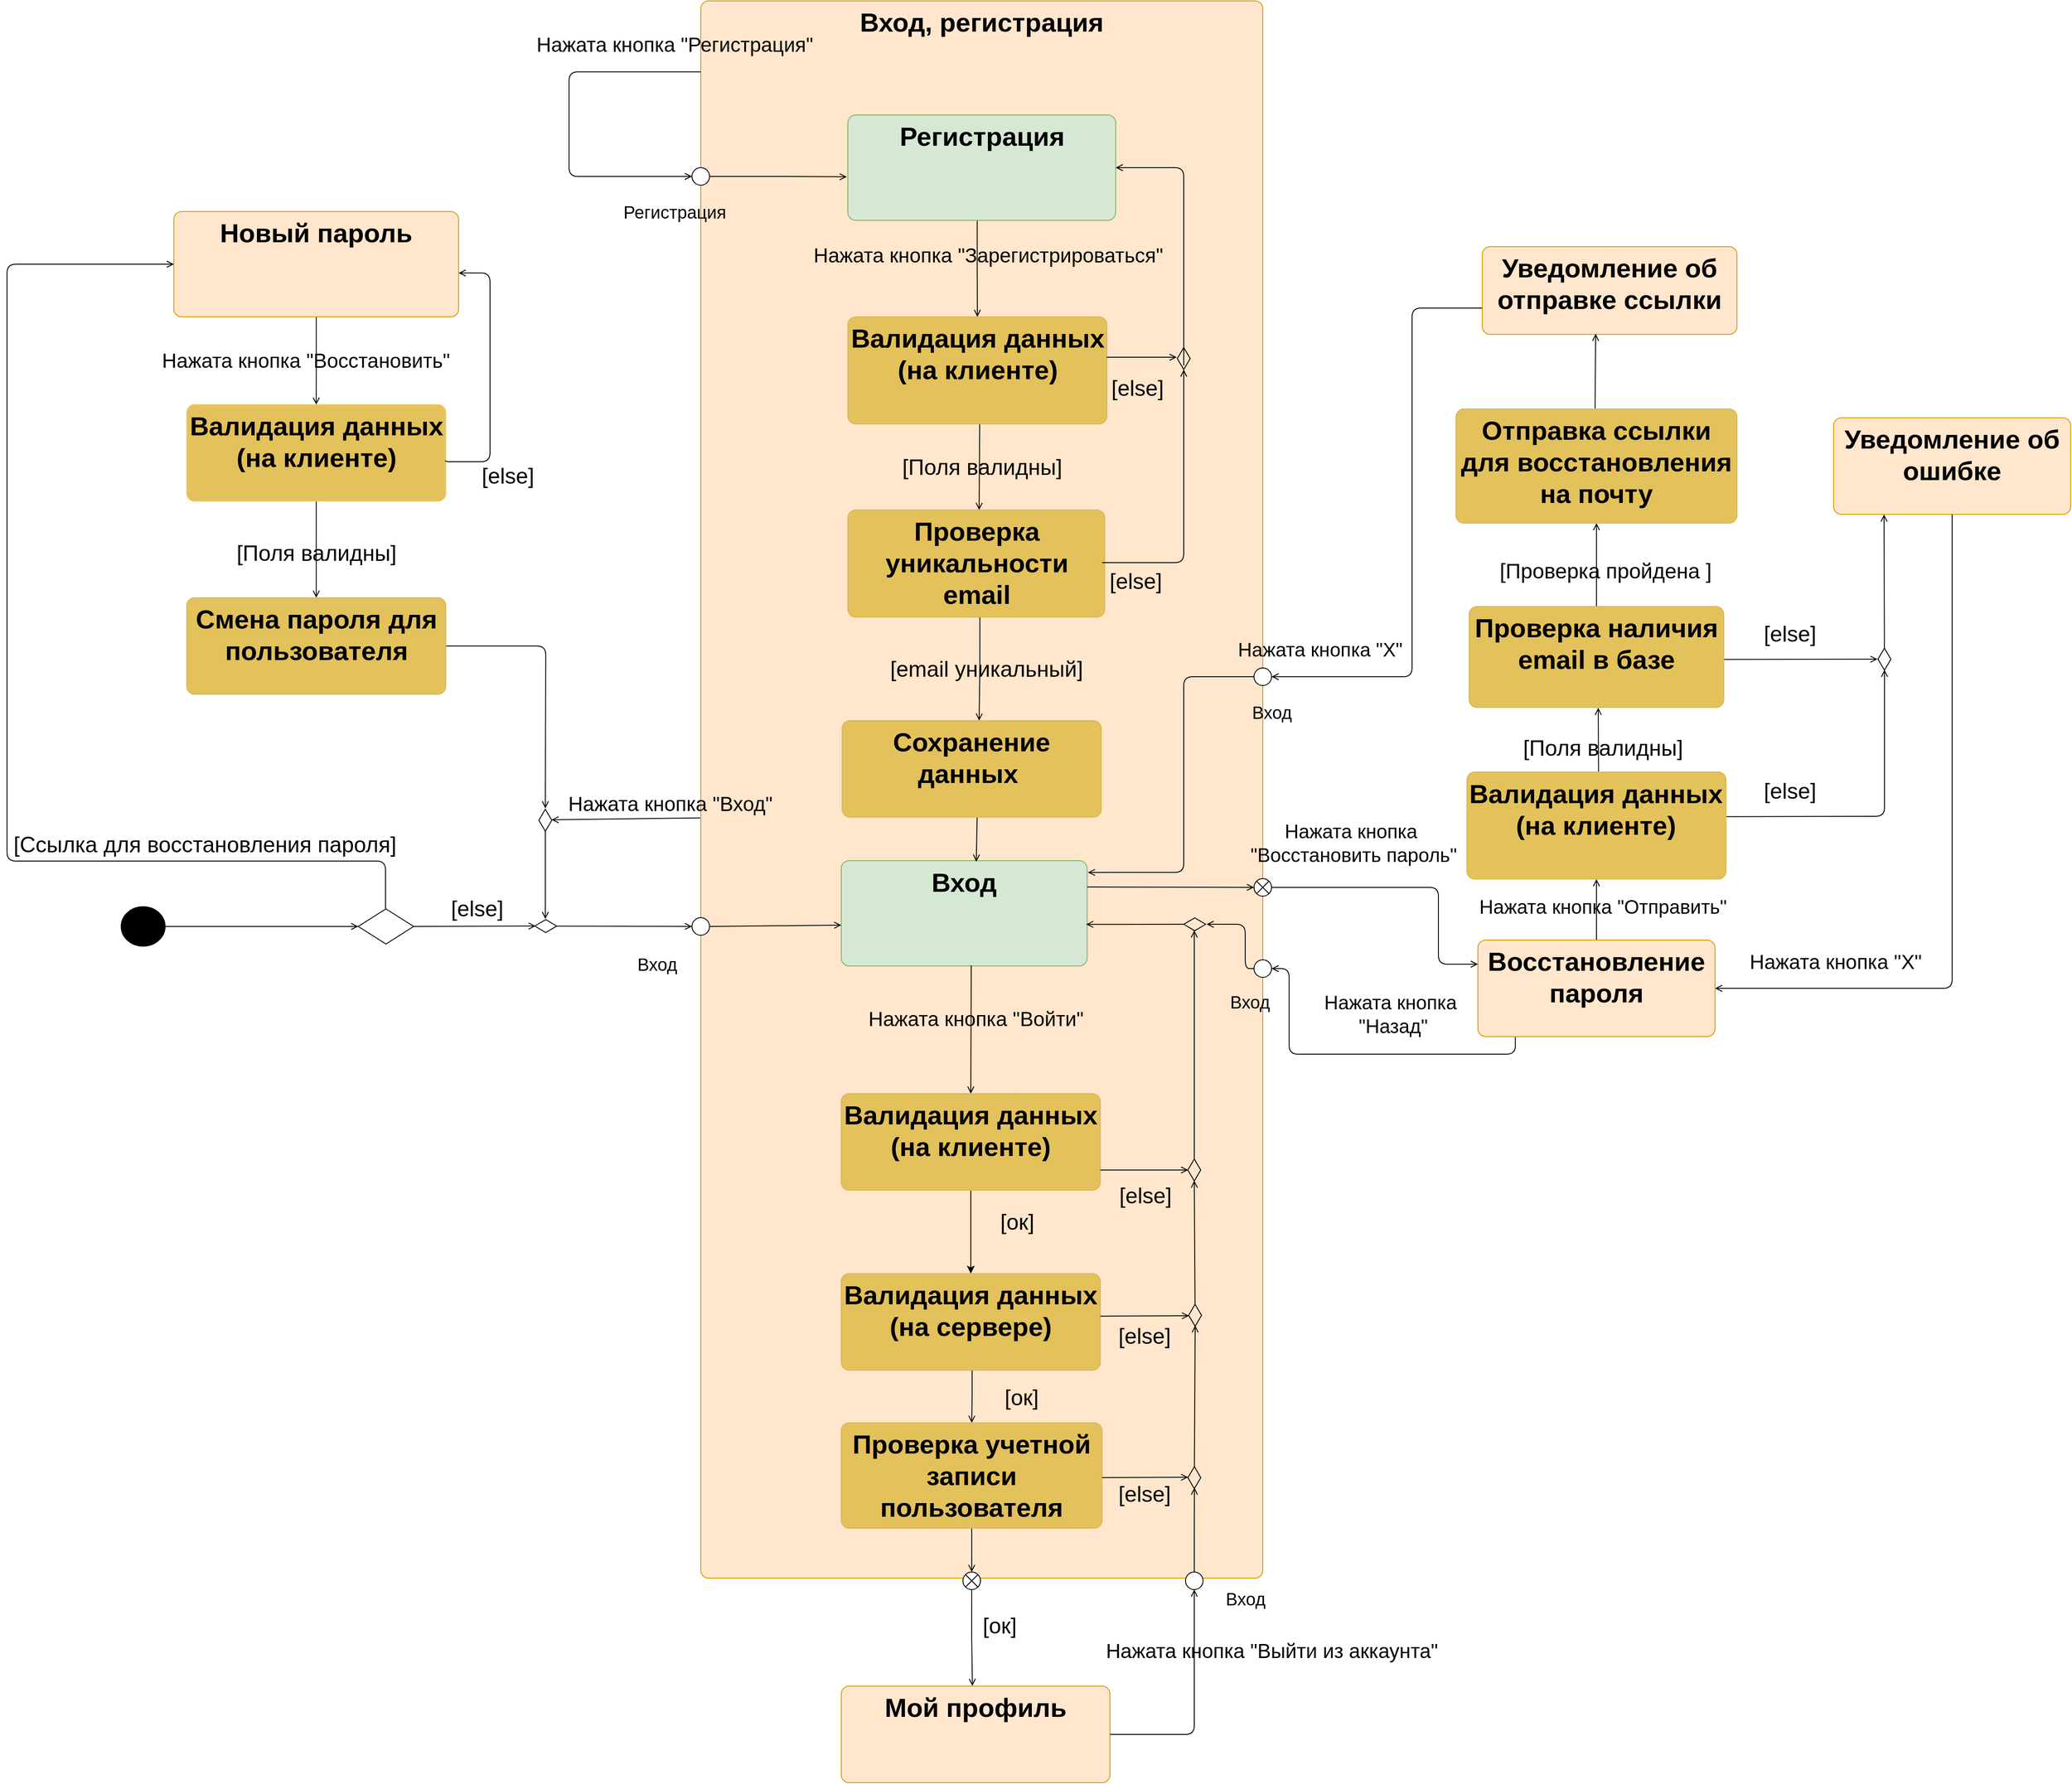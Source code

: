 <mxfile version="24.0.4" type="device">
  <diagram name="Страница — 1" id="cja9YgBklcPo3PZzwm7F">
    <mxGraphModel dx="2429" dy="1299" grid="1" gridSize="10" guides="1" tooltips="1" connect="1" arrows="1" fold="1" page="1" pageScale="1" pageWidth="827" pageHeight="1169" math="0" shadow="0">
      <root>
        <mxCell id="0" />
        <mxCell id="1" parent="0" />
        <mxCell id="GTw-UG3XcRqFb4BUSXq_-179" value="&lt;font size=&quot;1&quot; style=&quot;&quot;&gt;&lt;b style=&quot;font-size: 30px;&quot;&gt;Вход, регистрация&lt;/b&gt;&lt;/font&gt;" style="html=1;align=center;verticalAlign=top;rounded=1;absoluteArcSize=1;arcSize=18;dashed=0;whiteSpace=wrap;fillColor=#ffe6cc;strokeColor=#d79b00;" parent="1" vertex="1">
          <mxGeometry x="1720" y="1710" width="640" height="1797" as="geometry" />
        </mxCell>
        <mxCell id="cZp9UAYfrb_sJj40lZsu-2" style="edgeStyle=orthogonalEdgeStyle;rounded=0;orthogonalLoop=1;jettySize=auto;html=1;entryX=0.5;entryY=0;entryDx=0;entryDy=0;exitX=0.483;exitY=1.003;exitDx=0;exitDy=0;exitPerimeter=0;endArrow=open;endFill=0;" parent="1" source="GTw-UG3XcRqFb4BUSXq_-180" target="cZp9UAYfrb_sJj40lZsu-1" edge="1">
          <mxGeometry relative="1" as="geometry" />
        </mxCell>
        <mxCell id="GTw-UG3XcRqFb4BUSXq_-180" value="&lt;font size=&quot;1&quot; style=&quot;&quot;&gt;&lt;b style=&quot;font-size: 30px;&quot;&gt;Регистрация&lt;/b&gt;&lt;/font&gt;" style="html=1;align=center;verticalAlign=top;rounded=1;absoluteArcSize=1;arcSize=18;dashed=0;whiteSpace=wrap;fillColor=#d5e8d4;strokeColor=#82b366;" parent="1" vertex="1">
          <mxGeometry x="1887.5" y="1840" width="305" height="120" as="geometry" />
        </mxCell>
        <mxCell id="GTw-UG3XcRqFb4BUSXq_-181" value="&lt;font style=&quot;font-size: 20px;&quot;&gt;Регистрация&lt;/font&gt;" style="text;html=1;align=center;verticalAlign=middle;resizable=0;points=[];autosize=1;strokeColor=none;fillColor=none;" parent="1" vertex="1">
          <mxGeometry x="1620" y="1930" width="140" height="40" as="geometry" />
        </mxCell>
        <mxCell id="GTw-UG3XcRqFb4BUSXq_-182" style="edgeStyle=orthogonalEdgeStyle;rounded=1;orthogonalLoop=1;jettySize=auto;html=1;endArrow=open;endFill=0;entryX=0;entryY=0.5;entryDx=0;entryDy=0;exitX=0;exitY=0.045;exitDx=0;exitDy=0;exitPerimeter=0;" parent="1" source="GTw-UG3XcRqFb4BUSXq_-179" target="GTw-UG3XcRqFb4BUSXq_-184" edge="1">
          <mxGeometry relative="1" as="geometry">
            <mxPoint x="1700" y="2010" as="sourcePoint" />
            <mxPoint x="1635" y="2026" as="targetPoint" />
            <Array as="points">
              <mxPoint x="1570" y="1791" />
              <mxPoint x="1570" y="1910" />
            </Array>
          </mxGeometry>
        </mxCell>
        <mxCell id="GTw-UG3XcRqFb4BUSXq_-183" value="&lt;font style=&quot;font-size: 23px;&quot;&gt;Нажата кнопка &quot;Регистрация&quot;&lt;/font&gt;" style="text;html=1;align=center;verticalAlign=middle;resizable=0;points=[];autosize=1;strokeColor=none;fillColor=none;" parent="1" vertex="1">
          <mxGeometry x="1520" y="1740" width="340" height="40" as="geometry" />
        </mxCell>
        <mxCell id="GTw-UG3XcRqFb4BUSXq_-184" value="" style="ellipse;" parent="1" vertex="1">
          <mxGeometry x="1710" y="1900" width="20" height="20" as="geometry" />
        </mxCell>
        <mxCell id="GTw-UG3XcRqFb4BUSXq_-185" value="" style="html=1;verticalAlign=bottom;labelBackgroundColor=none;endArrow=open;endFill=0;rounded=1;exitX=1;exitY=0.5;exitDx=0;exitDy=0;entryX=-0.004;entryY=0.587;entryDx=0;entryDy=0;entryPerimeter=0;edgeStyle=orthogonalEdgeStyle;" parent="1" source="GTw-UG3XcRqFb4BUSXq_-184" target="GTw-UG3XcRqFb4BUSXq_-180" edge="1">
          <mxGeometry width="160" relative="1" as="geometry">
            <mxPoint x="1680" y="2024.57" as="sourcePoint" />
            <mxPoint x="1756" y="2030" as="targetPoint" />
          </mxGeometry>
        </mxCell>
        <mxCell id="GTw-UG3XcRqFb4BUSXq_-186" value="&lt;span style=&quot;font-size: 30px;&quot;&gt;&lt;b&gt;Вход&lt;/b&gt;&lt;/span&gt;" style="html=1;align=center;verticalAlign=top;rounded=1;absoluteArcSize=1;arcSize=18;dashed=0;whiteSpace=wrap;fillColor=#d5e8d4;strokeColor=#82b366;" parent="1" vertex="1">
          <mxGeometry x="1880" y="2689.5" width="280" height="120" as="geometry" />
        </mxCell>
        <mxCell id="GTw-UG3XcRqFb4BUSXq_-188" value="&lt;font style=&quot;font-size: 23px;&quot;&gt;Нажата кнопка &quot;Вход&quot;&lt;/font&gt;" style="text;html=1;align=center;verticalAlign=middle;resizable=0;points=[];autosize=1;strokeColor=none;fillColor=none;" parent="1" vertex="1">
          <mxGeometry x="1555" y="2605" width="260" height="40" as="geometry" />
        </mxCell>
        <mxCell id="GTw-UG3XcRqFb4BUSXq_-189" value="" style="ellipse;" parent="1" vertex="1">
          <mxGeometry x="1710" y="2754.5" width="20" height="20" as="geometry" />
        </mxCell>
        <mxCell id="GTw-UG3XcRqFb4BUSXq_-190" value="" style="html=1;verticalAlign=bottom;labelBackgroundColor=none;endArrow=open;endFill=0;rounded=0;exitX=0.509;exitY=1;exitDx=0;exitDy=0;exitPerimeter=0;" parent="1" source="cZp9UAYfrb_sJj40lZsu-1" edge="1">
          <mxGeometry width="160" relative="1" as="geometry">
            <mxPoint x="2037" y="2198" as="sourcePoint" />
            <mxPoint x="2037" y="2290" as="targetPoint" />
          </mxGeometry>
        </mxCell>
        <mxCell id="GTw-UG3XcRqFb4BUSXq_-191" value="&lt;font style=&quot;font-size: 23px;&quot;&gt;Нажата кнопка &quot;Зарегистрироваться&quot;&lt;/font&gt;" style="text;html=1;align=center;verticalAlign=middle;resizable=0;points=[];autosize=1;strokeColor=none;fillColor=none;" parent="1" vertex="1">
          <mxGeometry x="1837.08" y="1980" width="420" height="40" as="geometry" />
        </mxCell>
        <mxCell id="GTw-UG3XcRqFb4BUSXq_-192" value="&lt;font style=&quot;font-size: 20px;&quot;&gt;Вход&lt;/font&gt;" style="text;html=1;align=center;verticalAlign=middle;resizable=0;points=[];autosize=1;strokeColor=none;fillColor=none;" parent="1" vertex="1">
          <mxGeometry x="1635" y="2787" width="70" height="40" as="geometry" />
        </mxCell>
        <mxCell id="GTw-UG3XcRqFb4BUSXq_-193" style="edgeStyle=orthogonalEdgeStyle;rounded=0;orthogonalLoop=1;jettySize=auto;html=1;endArrow=open;endFill=0;entryX=0;entryY=0.5;entryDx=0;entryDy=0;" parent="1" source="GTw-UG3XcRqFb4BUSXq_-194" target="GTw-UG3XcRqFb4BUSXq_-208" edge="1">
          <mxGeometry relative="1" as="geometry">
            <mxPoint x="1300" y="2765" as="targetPoint" />
          </mxGeometry>
        </mxCell>
        <mxCell id="GTw-UG3XcRqFb4BUSXq_-194" value="" style="ellipse;fillColor=strokeColor;html=1;" parent="1" vertex="1">
          <mxGeometry x="1060" y="2742" width="50" height="45" as="geometry" />
        </mxCell>
        <mxCell id="GTw-UG3XcRqFb4BUSXq_-195" value="" style="endArrow=diamondThin;endFill=0;endSize=24;html=1;rounded=0;startArrow=open;startFill=0;exitX=0;exitY=0.5;exitDx=0;exitDy=0;" parent="1" source="GTw-UG3XcRqFb4BUSXq_-189" edge="1">
          <mxGeometry width="160" relative="1" as="geometry">
            <mxPoint x="1640" y="2764" as="sourcePoint" />
            <mxPoint x="1530" y="2764" as="targetPoint" />
          </mxGeometry>
        </mxCell>
        <mxCell id="GTw-UG3XcRqFb4BUSXq_-196" value="" style="endArrow=open;html=1;rounded=0;exitX=1;exitY=0.5;exitDx=0;exitDy=0;endFill=0;" parent="1" source="GTw-UG3XcRqFb4BUSXq_-189" edge="1">
          <mxGeometry width="50" height="50" relative="1" as="geometry">
            <mxPoint x="1660" y="2820" as="sourcePoint" />
            <mxPoint x="1880" y="2763" as="targetPoint" />
          </mxGeometry>
        </mxCell>
        <mxCell id="GTw-UG3XcRqFb4BUSXq_-198" value="&lt;font style=&quot;font-size: 23px;&quot;&gt;Нажата кнопка &quot;Войти&quot;&lt;/font&gt;" style="text;html=1;align=center;verticalAlign=middle;resizable=0;points=[];autosize=1;strokeColor=none;fillColor=none;" parent="1" vertex="1">
          <mxGeometry x="1898" y="2850" width="270" height="40" as="geometry" />
        </mxCell>
        <mxCell id="GTw-UG3XcRqFb4BUSXq_-200" value="&lt;font style=&quot;font-size: 25px;&quot;&gt;[ок]&lt;/font&gt;" style="text;html=1;align=center;verticalAlign=middle;resizable=0;points=[];autosize=1;strokeColor=none;fillColor=none;" parent="1" vertex="1">
          <mxGeometry x="2050" y="3080" width="60" height="40" as="geometry" />
        </mxCell>
        <mxCell id="GTw-UG3XcRqFb4BUSXq_-201" value="&lt;font size=&quot;1&quot; style=&quot;&quot;&gt;&lt;b style=&quot;font-size: 30px;&quot;&gt;Мой профиль&lt;/b&gt;&lt;/font&gt;" style="html=1;align=center;verticalAlign=top;rounded=1;absoluteArcSize=1;arcSize=18;dashed=0;whiteSpace=wrap;fillColor=#ffe6cc;strokeColor=#d79b00;" parent="1" vertex="1">
          <mxGeometry x="1880" y="3630" width="306" height="110" as="geometry" />
        </mxCell>
        <mxCell id="GTw-UG3XcRqFb4BUSXq_-202" value="" style="endArrow=open;html=1;rounded=1;endFill=0;edgeStyle=orthogonalEdgeStyle;exitX=1;exitY=0.5;exitDx=0;exitDy=0;entryX=0.5;entryY=1;entryDx=0;entryDy=0;" parent="1" source="GTw-UG3XcRqFb4BUSXq_-201" target="GTw-UG3XcRqFb4BUSXq_-279" edge="1">
          <mxGeometry width="50" height="50" relative="1" as="geometry">
            <mxPoint x="2186" y="3570" as="sourcePoint" />
            <mxPoint x="2282" y="3405" as="targetPoint" />
            <Array as="points">
              <mxPoint x="2282" y="3685" />
              <mxPoint x="2282" y="3520" />
            </Array>
          </mxGeometry>
        </mxCell>
        <mxCell id="GTw-UG3XcRqFb4BUSXq_-299" style="edgeStyle=orthogonalEdgeStyle;rounded=0;orthogonalLoop=1;jettySize=auto;html=1;entryX=0.5;entryY=0;entryDx=0;entryDy=0;endArrow=open;endFill=0;" parent="1" source="GTw-UG3XcRqFb4BUSXq_-206" target="GTw-UG3XcRqFb4BUSXq_-296" edge="1">
          <mxGeometry relative="1" as="geometry" />
        </mxCell>
        <mxCell id="GTw-UG3XcRqFb4BUSXq_-206" value="&lt;span style=&quot;font-size: 30px;&quot;&gt;&lt;b&gt;Новый пароль&lt;/b&gt;&lt;/span&gt;" style="html=1;align=center;verticalAlign=top;rounded=1;absoluteArcSize=1;arcSize=18;dashed=0;whiteSpace=wrap;fillColor=#ffe6cc;strokeColor=#d79b00;" parent="1" vertex="1">
          <mxGeometry x="1120" y="1950" width="324.26" height="120" as="geometry" />
        </mxCell>
        <mxCell id="GTw-UG3XcRqFb4BUSXq_-208" value="" style="rhombus;whiteSpace=wrap;html=1;rotation=0;" parent="1" vertex="1">
          <mxGeometry x="1330" y="2744.5" width="63" height="40" as="geometry" />
        </mxCell>
        <mxCell id="GTw-UG3XcRqFb4BUSXq_-209" value="" style="endArrow=open;html=1;rounded=0;exitX=1;exitY=0.5;exitDx=0;exitDy=0;endFill=0;" parent="1" source="GTw-UG3XcRqFb4BUSXq_-208" edge="1">
          <mxGeometry width="50" height="50" relative="1" as="geometry">
            <mxPoint x="1450" y="2810" as="sourcePoint" />
            <mxPoint x="1532" y="2764" as="targetPoint" />
          </mxGeometry>
        </mxCell>
        <mxCell id="GTw-UG3XcRqFb4BUSXq_-211" value="&lt;font style=&quot;font-size: 25px;&quot;&gt;[else]&lt;/font&gt;" style="text;html=1;align=center;verticalAlign=middle;resizable=0;points=[];autosize=1;strokeColor=none;fillColor=none;" parent="1" vertex="1">
          <mxGeometry x="1425" y="2722.5" width="80" height="40" as="geometry" />
        </mxCell>
        <mxCell id="GTw-UG3XcRqFb4BUSXq_-215" value="" style="html=1;verticalAlign=bottom;labelBackgroundColor=none;endArrow=open;endFill=0;rounded=0;entryX=0.5;entryY=0;entryDx=0;entryDy=0;" parent="1" target="GTw-UG3XcRqFb4BUSXq_-259" edge="1">
          <mxGeometry width="160" relative="1" as="geometry">
            <mxPoint x="2028" y="2809" as="sourcePoint" />
            <mxPoint x="2045" y="2898.5" as="targetPoint" />
          </mxGeometry>
        </mxCell>
        <mxCell id="GTw-UG3XcRqFb4BUSXq_-216" style="edgeStyle=orthogonalEdgeStyle;rounded=0;orthogonalLoop=1;jettySize=auto;html=1;entryX=0.5;entryY=0;entryDx=0;entryDy=0;endArrow=open;endFill=0;" parent="1" target="GTw-UG3XcRqFb4BUSXq_-217" edge="1">
          <mxGeometry relative="1" as="geometry">
            <mxPoint x="2045" y="2961.5" as="sourcePoint" />
          </mxGeometry>
        </mxCell>
        <mxCell id="GTw-UG3XcRqFb4BUSXq_-217" value="" style="shape=sumEllipse;perimeter=ellipsePerimeter;html=1;backgroundOutline=1;" parent="1" vertex="1">
          <mxGeometry x="2035" y="3000" width="20" height="20" as="geometry" />
        </mxCell>
        <mxCell id="GTw-UG3XcRqFb4BUSXq_-220" value="&lt;font style=&quot;font-size: 23px;&quot;&gt;Нажата кнопка &quot;Выйти из аккаунта&quot;&lt;/font&gt;" style="text;html=1;align=center;verticalAlign=middle;resizable=0;points=[];autosize=1;strokeColor=none;fillColor=none;" parent="1" vertex="1">
          <mxGeometry x="2170" y="3570" width="400" height="40" as="geometry" />
        </mxCell>
        <mxCell id="GTw-UG3XcRqFb4BUSXq_-221" value="" style="endArrow=open;html=1;rounded=0;endFill=0;entryX=0;entryY=0.5;entryDx=0;entryDy=0;exitX=1;exitY=0.25;exitDx=0;exitDy=0;" parent="1" source="GTw-UG3XcRqFb4BUSXq_-186" target="GTw-UG3XcRqFb4BUSXq_-239" edge="1">
          <mxGeometry width="50" height="50" relative="1" as="geometry">
            <mxPoint x="2350" y="2709" as="sourcePoint" />
            <mxPoint x="2499" y="2707" as="targetPoint" />
          </mxGeometry>
        </mxCell>
        <mxCell id="UPs23TSgF13i_ruoP6ZR-2" style="edgeStyle=orthogonalEdgeStyle;rounded=0;orthogonalLoop=1;jettySize=auto;html=1;entryX=0.5;entryY=1;entryDx=0;entryDy=0;endArrow=open;endFill=0;" edge="1" parent="1" source="GTw-UG3XcRqFb4BUSXq_-222" target="UPs23TSgF13i_ruoP6ZR-1">
          <mxGeometry relative="1" as="geometry" />
        </mxCell>
        <mxCell id="GTw-UG3XcRqFb4BUSXq_-222" value="&lt;font size=&quot;1&quot; style=&quot;&quot;&gt;&lt;b style=&quot;font-size: 30px;&quot;&gt;Восстановление пароля&lt;/b&gt;&lt;/font&gt;" style="html=1;align=center;verticalAlign=top;rounded=1;absoluteArcSize=1;arcSize=18;dashed=0;whiteSpace=wrap;fillColor=#ffe6cc;strokeColor=#d79b00;" parent="1" vertex="1">
          <mxGeometry x="2604.98" y="2780" width="270.01" height="110" as="geometry" />
        </mxCell>
        <mxCell id="GTw-UG3XcRqFb4BUSXq_-223" value="&lt;font style=&quot;font-size: 22px;&quot;&gt;Нажата кнопка&lt;br&gt;&amp;nbsp;&quot;Восстановить пароль&quot;&lt;/font&gt;" style="text;html=1;align=center;verticalAlign=middle;resizable=0;points=[];autosize=1;strokeColor=none;fillColor=none;" parent="1" vertex="1">
          <mxGeometry x="2330" y="2634.5" width="260" height="70" as="geometry" />
        </mxCell>
        <mxCell id="GTw-UG3XcRqFb4BUSXq_-224" value="&lt;span style=&quot;font-size: 30px;&quot;&gt;&lt;b&gt;Уведомление об отправке ссылки&lt;/b&gt;&lt;/span&gt;" style="html=1;align=center;verticalAlign=top;rounded=1;absoluteArcSize=1;arcSize=18;dashed=0;whiteSpace=wrap;fillColor=#ffe6cc;strokeColor=#d79b00;" parent="1" vertex="1">
          <mxGeometry x="2609.99" y="1990" width="290" height="100" as="geometry" />
        </mxCell>
        <mxCell id="GTw-UG3XcRqFb4BUSXq_-228" value="&lt;font style=&quot;font-size: 22px;&quot;&gt;Нажата кнопка &quot;Отправить&quot;&lt;/font&gt;" style="text;html=1;align=center;verticalAlign=middle;resizable=0;points=[];autosize=1;strokeColor=none;fillColor=none;" parent="1" vertex="1">
          <mxGeometry x="2592.48" y="2722.5" width="310" height="40" as="geometry" />
        </mxCell>
        <mxCell id="GTw-UG3XcRqFb4BUSXq_-229" value="&lt;font style=&quot;font-size: 25px;&quot;&gt;[else]&lt;/font&gt;" style="text;html=1;align=center;verticalAlign=middle;resizable=0;points=[];autosize=1;strokeColor=none;fillColor=none;" parent="1" vertex="1">
          <mxGeometry x="2920" y="2410" width="80" height="40" as="geometry" />
        </mxCell>
        <mxCell id="GTw-UG3XcRqFb4BUSXq_-230" style="edgeStyle=orthogonalEdgeStyle;rounded=0;orthogonalLoop=1;jettySize=auto;html=1;entryX=0.5;entryY=1;entryDx=0;entryDy=0;endArrow=open;endFill=0;exitX=0.5;exitY=0;exitDx=0;exitDy=0;" parent="1" source="GTw-UG3XcRqFb4BUSXq_-292" target="GTw-UG3XcRqFb4BUSXq_-291" edge="1">
          <mxGeometry relative="1" as="geometry">
            <mxPoint x="2748.46" y="2599" as="sourcePoint" />
            <mxPoint x="2590" y="2172.18" as="targetPoint" />
          </mxGeometry>
        </mxCell>
        <mxCell id="GTw-UG3XcRqFb4BUSXq_-231" value="" style="endArrow=open;html=1;rounded=0;entryX=0.507;entryY=1.003;entryDx=0;entryDy=0;endFill=0;entryPerimeter=0;exitX=0.508;exitY=0;exitDx=0;exitDy=0;exitPerimeter=0;" parent="1" target="GTw-UG3XcRqFb4BUSXq_-292" edge="1" source="UPs23TSgF13i_ruoP6ZR-1">
          <mxGeometry width="50" height="50" relative="1" as="geometry">
            <mxPoint x="2747" y="2730" as="sourcePoint" />
            <mxPoint x="2748.46" y="2662" as="targetPoint" />
          </mxGeometry>
        </mxCell>
        <mxCell id="GTw-UG3XcRqFb4BUSXq_-232" value="&lt;font style=&quot;font-size: 22px;&quot;&gt;Нажата кнопка &quot;X&quot;&lt;/font&gt;" style="text;html=1;align=center;verticalAlign=middle;resizable=0;points=[];autosize=1;strokeColor=none;fillColor=none;" parent="1" vertex="1">
          <mxGeometry x="2320" y="2430" width="210" height="40" as="geometry" />
        </mxCell>
        <mxCell id="GTw-UG3XcRqFb4BUSXq_-233" value="" style="endArrow=open;html=1;rounded=1;entryX=1;entryY=0.5;entryDx=0;entryDy=0;endFill=0;edgeStyle=orthogonalEdgeStyle;exitX=-0.001;exitY=0.7;exitDx=0;exitDy=0;exitPerimeter=0;" parent="1" source="GTw-UG3XcRqFb4BUSXq_-224" target="GTw-UG3XcRqFb4BUSXq_-245" edge="1">
          <mxGeometry width="50" height="50" relative="1" as="geometry">
            <mxPoint x="2610" y="2210" as="sourcePoint" />
            <mxPoint x="2670" y="2280" as="targetPoint" />
            <Array as="points">
              <mxPoint x="2530" y="2060" />
              <mxPoint x="2530" y="2480" />
            </Array>
          </mxGeometry>
        </mxCell>
        <mxCell id="GTw-UG3XcRqFb4BUSXq_-234" value="&lt;font size=&quot;1&quot; style=&quot;&quot;&gt;&lt;b style=&quot;font-size: 30px;&quot;&gt;Уведомление об ошибке&lt;/b&gt;&lt;/font&gt;" style="html=1;align=center;verticalAlign=top;rounded=1;absoluteArcSize=1;arcSize=18;dashed=0;whiteSpace=wrap;fillColor=#ffe6cc;strokeColor=#d79b00;" parent="1" vertex="1">
          <mxGeometry x="3010" y="2185" width="270" height="110" as="geometry" />
        </mxCell>
        <mxCell id="GTw-UG3XcRqFb4BUSXq_-236" value="" style="endArrow=open;html=1;rounded=1;exitX=0.999;exitY=0.524;exitDx=0;exitDy=0;edgeStyle=orthogonalEdgeStyle;endFill=0;exitPerimeter=0;" parent="1" source="GTw-UG3XcRqFb4BUSXq_-292" edge="1">
          <mxGeometry width="50" height="50" relative="1" as="geometry">
            <mxPoint x="2768.46" y="2630.5" as="sourcePoint" />
            <mxPoint x="3060" y="2460" as="targetPoint" />
            <Array as="points">
              <mxPoint x="2886" y="2460" />
              <mxPoint x="3060" y="2460" />
            </Array>
          </mxGeometry>
        </mxCell>
        <mxCell id="GTw-UG3XcRqFb4BUSXq_-237" value="&lt;font style=&quot;font-size: 23px;&quot;&gt;Нажата кнопка &quot;X&quot;&lt;/font&gt;" style="text;html=1;align=center;verticalAlign=middle;resizable=0;points=[];autosize=1;strokeColor=none;fillColor=none;" parent="1" vertex="1">
          <mxGeometry x="2902.48" y="2784.5" width="220" height="40" as="geometry" />
        </mxCell>
        <mxCell id="GTw-UG3XcRqFb4BUSXq_-238" value="" style="endArrow=open;html=1;rounded=1;exitX=0.5;exitY=1;exitDx=0;exitDy=0;endFill=0;edgeStyle=orthogonalEdgeStyle;entryX=1;entryY=0.5;entryDx=0;entryDy=0;" parent="1" source="GTw-UG3XcRqFb4BUSXq_-234" edge="1" target="GTw-UG3XcRqFb4BUSXq_-222">
          <mxGeometry width="50" height="50" relative="1" as="geometry">
            <mxPoint x="3311" y="2270" as="sourcePoint" />
            <mxPoint x="2880" y="2790" as="targetPoint" />
            <Array as="points">
              <mxPoint x="3145" y="2835" />
            </Array>
          </mxGeometry>
        </mxCell>
        <mxCell id="GTw-UG3XcRqFb4BUSXq_-239" value="" style="shape=sumEllipse;perimeter=ellipsePerimeter;html=1;backgroundOutline=1;" parent="1" vertex="1">
          <mxGeometry x="2350" y="2710" width="20" height="20" as="geometry" />
        </mxCell>
        <mxCell id="GTw-UG3XcRqFb4BUSXq_-240" style="edgeStyle=orthogonalEdgeStyle;rounded=1;orthogonalLoop=1;jettySize=auto;html=1;entryX=0;entryY=0.25;entryDx=0;entryDy=0;endArrow=open;endFill=0;" parent="1" source="GTw-UG3XcRqFb4BUSXq_-239" target="GTw-UG3XcRqFb4BUSXq_-222" edge="1">
          <mxGeometry relative="1" as="geometry">
            <Array as="points">
              <mxPoint x="2560" y="2720" />
              <mxPoint x="2560" y="2808" />
            </Array>
          </mxGeometry>
        </mxCell>
        <mxCell id="GTw-UG3XcRqFb4BUSXq_-241" value="" style="endArrow=open;html=1;rounded=1;entryX=1;entryY=0.5;entryDx=0;entryDy=0;exitX=0.158;exitY=1.006;exitDx=0;exitDy=0;endFill=0;exitPerimeter=0;edgeStyle=orthogonalEdgeStyle;" parent="1" source="GTw-UG3XcRqFb4BUSXq_-222" target="GTw-UG3XcRqFb4BUSXq_-242" edge="1">
          <mxGeometry width="50" height="50" relative="1" as="geometry">
            <mxPoint x="2490" y="2850" as="sourcePoint" />
            <mxPoint x="2540" y="2800" as="targetPoint" />
            <Array as="points">
              <mxPoint x="2648" y="2910" />
              <mxPoint x="2390" y="2910" />
              <mxPoint x="2390" y="2813" />
            </Array>
          </mxGeometry>
        </mxCell>
        <mxCell id="GTw-UG3XcRqFb4BUSXq_-242" value="" style="ellipse;" parent="1" vertex="1">
          <mxGeometry x="2350" y="2802.5" width="20" height="20" as="geometry" />
        </mxCell>
        <mxCell id="GTw-UG3XcRqFb4BUSXq_-243" style="edgeStyle=orthogonalEdgeStyle;rounded=1;orthogonalLoop=1;jettySize=auto;html=1;endArrow=open;endFill=0;" parent="1" source="GTw-UG3XcRqFb4BUSXq_-242" edge="1">
          <mxGeometry relative="1" as="geometry">
            <mxPoint x="2296" y="2762" as="targetPoint" />
            <Array as="points">
              <mxPoint x="2340" y="2812" />
              <mxPoint x="2340" y="2762" />
            </Array>
          </mxGeometry>
        </mxCell>
        <mxCell id="GTw-UG3XcRqFb4BUSXq_-244" value="&lt;font style=&quot;font-size: 22px;&quot;&gt;Нажата кнопка&lt;br&gt;&amp;nbsp;&quot;Назад&quot;&lt;/font&gt;" style="text;html=1;align=center;verticalAlign=middle;resizable=0;points=[];autosize=1;strokeColor=none;fillColor=none;" parent="1" vertex="1">
          <mxGeometry x="2420" y="2830" width="170" height="70" as="geometry" />
        </mxCell>
        <mxCell id="GTw-UG3XcRqFb4BUSXq_-245" value="" style="ellipse;" parent="1" vertex="1">
          <mxGeometry x="2350" y="2470" width="20" height="20" as="geometry" />
        </mxCell>
        <mxCell id="GTw-UG3XcRqFb4BUSXq_-246" style="edgeStyle=orthogonalEdgeStyle;rounded=1;orthogonalLoop=1;jettySize=auto;html=1;entryX=1.003;entryY=0.112;entryDx=0;entryDy=0;entryPerimeter=0;endArrow=open;endFill=0;" parent="1" source="GTw-UG3XcRqFb4BUSXq_-245" target="GTw-UG3XcRqFb4BUSXq_-186" edge="1">
          <mxGeometry relative="1" as="geometry">
            <Array as="points">
              <mxPoint x="2270" y="2480" />
              <mxPoint x="2270" y="2703" />
            </Array>
          </mxGeometry>
        </mxCell>
        <mxCell id="GTw-UG3XcRqFb4BUSXq_-248" value="&lt;font style=&quot;font-size: 23px;&quot;&gt;Нажата кнопка &quot;Восстановить&quot;&lt;/font&gt;" style="text;html=1;align=center;verticalAlign=middle;resizable=0;points=[];autosize=1;strokeColor=none;fillColor=none;" parent="1" vertex="1">
          <mxGeometry x="1095" y="2100" width="350" height="40" as="geometry" />
        </mxCell>
        <mxCell id="GTw-UG3XcRqFb4BUSXq_-253" value="" style="endArrow=diamondThin;endFill=0;endSize=24;html=1;rounded=0;startArrow=open;startFill=0;edgeStyle=orthogonalEdgeStyle;" parent="1" edge="1">
          <mxGeometry width="160" relative="1" as="geometry">
            <mxPoint x="1543" y="2756" as="sourcePoint" />
            <mxPoint x="1543" y="2630" as="targetPoint" />
            <Array as="points">
              <mxPoint x="1543" y="2695" />
            </Array>
          </mxGeometry>
        </mxCell>
        <mxCell id="GTw-UG3XcRqFb4BUSXq_-254" value="" style="endArrow=open;html=1;rounded=0;endFill=0;exitX=-0.001;exitY=0.518;exitDx=0;exitDy=0;exitPerimeter=0;" parent="1" source="GTw-UG3XcRqFb4BUSXq_-179" edge="1">
          <mxGeometry width="50" height="50" relative="1" as="geometry">
            <mxPoint x="1721" y="2680" as="sourcePoint" />
            <mxPoint x="1550" y="2643" as="targetPoint" />
          </mxGeometry>
        </mxCell>
        <mxCell id="GTw-UG3XcRqFb4BUSXq_-256" value="&lt;font style=&quot;font-size: 20px;&quot;&gt;Вход&lt;/font&gt;" style="text;html=1;align=center;verticalAlign=middle;resizable=0;points=[];autosize=1;strokeColor=none;fillColor=none;" parent="1" vertex="1">
          <mxGeometry x="2310" y="2830" width="70" height="40" as="geometry" />
        </mxCell>
        <mxCell id="GTw-UG3XcRqFb4BUSXq_-257" value="&lt;font style=&quot;font-size: 20px;&quot;&gt;Вход&lt;/font&gt;" style="text;html=1;align=center;verticalAlign=middle;resizable=0;points=[];autosize=1;strokeColor=none;fillColor=none;" parent="1" vertex="1">
          <mxGeometry x="2335" y="2500" width="70" height="40" as="geometry" />
        </mxCell>
        <mxCell id="GTw-UG3XcRqFb4BUSXq_-258" value="" style="endArrow=diamondThin;endFill=0;endSize=24;html=1;rounded=0;startArrow=open;startFill=0;exitX=0.996;exitY=0.605;exitDx=0;exitDy=0;exitPerimeter=0;" parent="1" source="GTw-UG3XcRqFb4BUSXq_-186" edge="1">
          <mxGeometry width="160" relative="1" as="geometry">
            <mxPoint x="2317.42" y="2765.41" as="sourcePoint" />
            <mxPoint x="2296" y="2762" as="targetPoint" />
          </mxGeometry>
        </mxCell>
        <mxCell id="GTw-UG3XcRqFb4BUSXq_-260" value="" style="edgeStyle=orthogonalEdgeStyle;rounded=0;orthogonalLoop=1;jettySize=auto;html=1;entryX=0.671;entryY=-0.008;entryDx=0;entryDy=0;entryPerimeter=0;endArrow=open;endFill=0;" parent="1" source="GTw-UG3XcRqFb4BUSXq_-217" target="GTw-UG3XcRqFb4BUSXq_-259" edge="1">
          <mxGeometry relative="1" as="geometry">
            <mxPoint x="2045" y="3020" as="sourcePoint" />
            <mxPoint x="2045" y="3229" as="targetPoint" />
          </mxGeometry>
        </mxCell>
        <mxCell id="GTw-UG3XcRqFb4BUSXq_-266" style="edgeStyle=orthogonalEdgeStyle;rounded=0;orthogonalLoop=1;jettySize=auto;html=1;entryX=0.5;entryY=0;entryDx=0;entryDy=0;" parent="1" source="GTw-UG3XcRqFb4BUSXq_-259" target="GTw-UG3XcRqFb4BUSXq_-261" edge="1">
          <mxGeometry relative="1" as="geometry" />
        </mxCell>
        <mxCell id="GTw-UG3XcRqFb4BUSXq_-259" value="&lt;font size=&quot;1&quot; style=&quot;&quot;&gt;&lt;b style=&quot;font-size: 30px;&quot;&gt;Валидация данных (на клиенте)&lt;/b&gt;&lt;/font&gt;" style="html=1;align=center;verticalAlign=top;rounded=1;absoluteArcSize=1;arcSize=18;dashed=0;whiteSpace=wrap;fillColor=#E3C15B;strokeColor=#d6b656;" parent="1" vertex="1">
          <mxGeometry x="1880" y="2955" width="295" height="110" as="geometry" />
        </mxCell>
        <mxCell id="GTw-UG3XcRqFb4BUSXq_-267" style="edgeStyle=orthogonalEdgeStyle;rounded=0;orthogonalLoop=1;jettySize=auto;html=1;entryX=0.5;entryY=0;entryDx=0;entryDy=0;endArrow=open;endFill=0;" parent="1" source="GTw-UG3XcRqFb4BUSXq_-261" target="GTw-UG3XcRqFb4BUSXq_-262" edge="1">
          <mxGeometry relative="1" as="geometry">
            <Array as="points">
              <mxPoint x="2029" y="3300" />
              <mxPoint x="2029" y="3300" />
            </Array>
          </mxGeometry>
        </mxCell>
        <mxCell id="GTw-UG3XcRqFb4BUSXq_-261" value="&lt;font size=&quot;1&quot; style=&quot;&quot;&gt;&lt;b style=&quot;font-size: 30px;&quot;&gt;Валидация данных (на сервере)&lt;/b&gt;&lt;/font&gt;" style="html=1;align=center;verticalAlign=top;rounded=1;absoluteArcSize=1;arcSize=18;dashed=0;whiteSpace=wrap;fillColor=#E3C15B;strokeColor=#d6b656;" parent="1" vertex="1">
          <mxGeometry x="1880" y="3160" width="295" height="110" as="geometry" />
        </mxCell>
        <mxCell id="GTw-UG3XcRqFb4BUSXq_-268" style="edgeStyle=orthogonalEdgeStyle;rounded=0;orthogonalLoop=1;jettySize=auto;html=1;entryX=0.5;entryY=0;entryDx=0;entryDy=0;endArrow=open;endFill=0;" parent="1" source="GTw-UG3XcRqFb4BUSXq_-262" target="GTw-UG3XcRqFb4BUSXq_-277" edge="1">
          <mxGeometry relative="1" as="geometry">
            <Array as="points">
              <mxPoint x="2028" y="3475" />
              <mxPoint x="2028" y="3475" />
            </Array>
          </mxGeometry>
        </mxCell>
        <mxCell id="GTw-UG3XcRqFb4BUSXq_-262" value="&lt;font size=&quot;1&quot; style=&quot;&quot;&gt;&lt;b style=&quot;font-size: 30px;&quot;&gt;Проверка учетной записи пользователя&lt;/b&gt;&lt;/font&gt;" style="html=1;align=center;verticalAlign=top;rounded=1;absoluteArcSize=1;arcSize=18;dashed=0;whiteSpace=wrap;fillColor=#E3C15B;strokeColor=#d6b656;" parent="1" vertex="1">
          <mxGeometry x="1880" y="3330" width="297.08" height="120" as="geometry" />
        </mxCell>
        <mxCell id="GTw-UG3XcRqFb4BUSXq_-263" value="&lt;font style=&quot;font-size: 25px;&quot;&gt;[ок]&lt;/font&gt;" style="text;html=1;align=center;verticalAlign=middle;resizable=0;points=[];autosize=1;strokeColor=none;fillColor=none;" parent="1" vertex="1">
          <mxGeometry x="2055" y="3280" width="60" height="40" as="geometry" />
        </mxCell>
        <mxCell id="GTw-UG3XcRqFb4BUSXq_-264" value="&lt;font style=&quot;font-size: 25px;&quot;&gt;[ок]&lt;/font&gt;" style="text;html=1;align=center;verticalAlign=middle;resizable=0;points=[];autosize=1;strokeColor=none;fillColor=none;" parent="1" vertex="1">
          <mxGeometry x="2030" y="3540" width="60" height="40" as="geometry" />
        </mxCell>
        <mxCell id="GTw-UG3XcRqFb4BUSXq_-265" value="" style="endArrow=diamondThin;endFill=0;endSize=24;html=1;rounded=0;startArrow=open;startFill=0;" parent="1" edge="1">
          <mxGeometry width="160" relative="1" as="geometry">
            <mxPoint x="2282" y="2769" as="sourcePoint" />
            <mxPoint x="2282" y="3055.5" as="targetPoint" />
          </mxGeometry>
        </mxCell>
        <mxCell id="GTw-UG3XcRqFb4BUSXq_-269" value="" style="endArrow=open;html=1;rounded=0;endFill=0;" parent="1" edge="1">
          <mxGeometry width="50" height="50" relative="1" as="geometry">
            <mxPoint x="2175" y="3042" as="sourcePoint" />
            <mxPoint x="2275" y="3042" as="targetPoint" />
          </mxGeometry>
        </mxCell>
        <mxCell id="GTw-UG3XcRqFb4BUSXq_-270" value="" style="endArrow=diamondThin;endFill=0;endSize=24;html=1;rounded=0;startArrow=open;startFill=0;" parent="1" edge="1">
          <mxGeometry width="160" relative="1" as="geometry">
            <mxPoint x="2282" y="3054" as="sourcePoint" />
            <mxPoint x="2283" y="3221" as="targetPoint" />
          </mxGeometry>
        </mxCell>
        <mxCell id="GTw-UG3XcRqFb4BUSXq_-271" value="" style="endArrow=open;html=1;rounded=0;endFill=0;exitX=1;exitY=0.441;exitDx=0;exitDy=0;exitPerimeter=0;" parent="1" source="GTw-UG3XcRqFb4BUSXq_-261" edge="1">
          <mxGeometry width="50" height="50" relative="1" as="geometry">
            <mxPoint x="2200" y="3240" as="sourcePoint" />
            <mxPoint x="2276" y="3208" as="targetPoint" />
          </mxGeometry>
        </mxCell>
        <mxCell id="GTw-UG3XcRqFb4BUSXq_-272" value="&lt;font style=&quot;font-size: 25px;&quot;&gt;[else]&lt;/font&gt;" style="text;html=1;align=center;verticalAlign=middle;resizable=0;points=[];autosize=1;strokeColor=none;fillColor=none;" parent="1" vertex="1">
          <mxGeometry x="2186" y="3050" width="80" height="40" as="geometry" />
        </mxCell>
        <mxCell id="GTw-UG3XcRqFb4BUSXq_-273" value="&lt;font style=&quot;font-size: 25px;&quot;&gt;[else]&lt;/font&gt;" style="text;html=1;align=center;verticalAlign=middle;resizable=0;points=[];autosize=1;strokeColor=none;fillColor=none;" parent="1" vertex="1">
          <mxGeometry x="2185" y="3210" width="80" height="40" as="geometry" />
        </mxCell>
        <mxCell id="GTw-UG3XcRqFb4BUSXq_-274" value="" style="endArrow=diamondThin;endFill=0;endSize=24;html=1;rounded=0;startArrow=open;startFill=0;" parent="1" edge="1">
          <mxGeometry width="160" relative="1" as="geometry">
            <mxPoint x="2283" y="3219" as="sourcePoint" />
            <mxPoint x="2282" y="3406" as="targetPoint" />
          </mxGeometry>
        </mxCell>
        <mxCell id="GTw-UG3XcRqFb4BUSXq_-275" value="" style="endArrow=open;html=1;rounded=0;exitX=1;exitY=0.52;exitDx=0;exitDy=0;exitPerimeter=0;endFill=0;" parent="1" source="GTw-UG3XcRqFb4BUSXq_-262" edge="1">
          <mxGeometry width="50" height="50" relative="1" as="geometry">
            <mxPoint x="2210" y="3440" as="sourcePoint" />
            <mxPoint x="2275" y="3392" as="targetPoint" />
          </mxGeometry>
        </mxCell>
        <mxCell id="GTw-UG3XcRqFb4BUSXq_-276" value="&lt;font style=&quot;font-size: 25px;&quot;&gt;[else]&lt;/font&gt;" style="text;html=1;align=center;verticalAlign=middle;resizable=0;points=[];autosize=1;strokeColor=none;fillColor=none;" parent="1" vertex="1">
          <mxGeometry x="2185" y="3390" width="80" height="40" as="geometry" />
        </mxCell>
        <mxCell id="GTw-UG3XcRqFb4BUSXq_-277" value="" style="shape=sumEllipse;perimeter=ellipsePerimeter;html=1;backgroundOutline=1;" parent="1" vertex="1">
          <mxGeometry x="2018.54" y="3500" width="20" height="20" as="geometry" />
        </mxCell>
        <mxCell id="GTw-UG3XcRqFb4BUSXq_-278" style="edgeStyle=orthogonalEdgeStyle;rounded=0;orthogonalLoop=1;jettySize=auto;html=1;entryX=0.488;entryY=-0.002;entryDx=0;entryDy=0;entryPerimeter=0;endArrow=open;endFill=0;" parent="1" source="GTw-UG3XcRqFb4BUSXq_-277" target="GTw-UG3XcRqFb4BUSXq_-201" edge="1">
          <mxGeometry relative="1" as="geometry" />
        </mxCell>
        <mxCell id="GTw-UG3XcRqFb4BUSXq_-280" style="edgeStyle=orthogonalEdgeStyle;rounded=0;orthogonalLoop=1;jettySize=auto;html=1;endArrow=open;endFill=0;" parent="1" source="GTw-UG3XcRqFb4BUSXq_-279" edge="1">
          <mxGeometry relative="1" as="geometry">
            <mxPoint x="2282.174" y="3403.783" as="targetPoint" />
          </mxGeometry>
        </mxCell>
        <mxCell id="GTw-UG3XcRqFb4BUSXq_-279" value="" style="ellipse;" parent="1" vertex="1">
          <mxGeometry x="2272" y="3500" width="20" height="20" as="geometry" />
        </mxCell>
        <mxCell id="GTw-UG3XcRqFb4BUSXq_-210" value="&lt;font style=&quot;font-size: 25px;&quot;&gt;[Ссылка для восстановления пароля]&lt;/font&gt;" style="text;html=1;align=center;verticalAlign=middle;resizable=0;points=[];autosize=1;strokeColor=none;fillColor=none;" parent="1" vertex="1">
          <mxGeometry x="925" y="2649.5" width="460" height="40" as="geometry" />
        </mxCell>
        <mxCell id="GTw-UG3XcRqFb4BUSXq_-288" style="edgeStyle=orthogonalEdgeStyle;rounded=0;orthogonalLoop=1;jettySize=auto;html=1;entryX=0.528;entryY=0;entryDx=0;entryDy=0;endArrow=open;endFill=0;exitX=0.514;exitY=1.003;exitDx=0;exitDy=0;exitPerimeter=0;entryPerimeter=0;" parent="1" source="GTw-UG3XcRqFb4BUSXq_-283" target="GTw-UG3XcRqFb4BUSXq_-284" edge="1">
          <mxGeometry relative="1" as="geometry">
            <Array as="points">
              <mxPoint x="2038" y="2471" />
              <mxPoint x="2037" y="2471" />
              <mxPoint x="2037" y="2530" />
            </Array>
          </mxGeometry>
        </mxCell>
        <mxCell id="GTw-UG3XcRqFb4BUSXq_-283" value="&lt;span style=&quot;font-size: 30px;&quot;&gt;&lt;b&gt;Проверка уникальности email&lt;/b&gt;&lt;/span&gt;" style="html=1;align=center;verticalAlign=top;rounded=1;absoluteArcSize=1;arcSize=18;dashed=0;whiteSpace=wrap;fillColor=#E3C15B;strokeColor=#d6b656;" parent="1" vertex="1">
          <mxGeometry x="1887.5" y="2290" width="292.5" height="122" as="geometry" />
        </mxCell>
        <mxCell id="GTw-UG3XcRqFb4BUSXq_-284" value="&lt;span style=&quot;font-size: 30px;&quot;&gt;&lt;b&gt;Сохранение данных&amp;nbsp;&lt;/b&gt;&lt;/span&gt;" style="html=1;align=center;verticalAlign=top;rounded=1;absoluteArcSize=1;arcSize=18;dashed=0;whiteSpace=wrap;fillColor=#E3C15B;strokeColor=#d6b656;" parent="1" vertex="1">
          <mxGeometry x="1881.04" y="2530" width="295" height="110" as="geometry" />
        </mxCell>
        <mxCell id="GTw-UG3XcRqFb4BUSXq_-285" value="" style="endArrow=open;html=1;endFill=0;edgeStyle=orthogonalEdgeStyle;" parent="1" edge="1">
          <mxGeometry width="50" height="50" relative="1" as="geometry">
            <mxPoint x="2177" y="2350" as="sourcePoint" />
            <mxPoint x="2270" y="2130" as="targetPoint" />
            <Array as="points">
              <mxPoint x="2270" y="2350" />
            </Array>
          </mxGeometry>
        </mxCell>
        <mxCell id="GTw-UG3XcRqFb4BUSXq_-286" value="&lt;font style=&quot;font-size: 25px;&quot;&gt;[else]&lt;/font&gt;" style="text;html=1;align=center;verticalAlign=middle;resizable=0;points=[];autosize=1;strokeColor=none;fillColor=none;" parent="1" vertex="1">
          <mxGeometry x="2175" y="2350" width="80" height="40" as="geometry" />
        </mxCell>
        <mxCell id="GTw-UG3XcRqFb4BUSXq_-287" value="&lt;font style=&quot;font-size: 25px;&quot;&gt;[email уникальный]&lt;/font&gt;" style="text;html=1;align=center;verticalAlign=middle;resizable=0;points=[];autosize=1;strokeColor=none;fillColor=none;" parent="1" vertex="1">
          <mxGeometry x="1925" y="2450" width="240" height="40" as="geometry" />
        </mxCell>
        <mxCell id="GTw-UG3XcRqFb4BUSXq_-289" value="" style="endArrow=open;html=1;rounded=0;endFill=0;exitX=0.521;exitY=1.004;exitDx=0;exitDy=0;exitPerimeter=0;entryX=0.549;entryY=0.01;entryDx=0;entryDy=0;entryPerimeter=0;" parent="1" source="GTw-UG3XcRqFb4BUSXq_-284" target="GTw-UG3XcRqFb4BUSXq_-186" edge="1">
          <mxGeometry width="50" height="50" relative="1" as="geometry">
            <mxPoint x="2010" y="2690" as="sourcePoint" />
            <mxPoint x="2021" y="2688" as="targetPoint" />
          </mxGeometry>
        </mxCell>
        <mxCell id="GTw-UG3XcRqFb4BUSXq_-291" value="&lt;font size=&quot;1&quot; style=&quot;&quot;&gt;&lt;b style=&quot;font-size: 30px;&quot;&gt;Отправка ссылки для восстановления на почту&lt;/b&gt;&lt;/font&gt;" style="html=1;align=center;verticalAlign=top;rounded=1;absoluteArcSize=1;arcSize=18;dashed=0;whiteSpace=wrap;fillColor=#E3C15B;strokeColor=#d6b656;" parent="1" vertex="1">
          <mxGeometry x="2579.98" y="2175" width="320.01" height="130" as="geometry" />
        </mxCell>
        <mxCell id="GTw-UG3XcRqFb4BUSXq_-292" value="&lt;font size=&quot;1&quot; style=&quot;&quot;&gt;&lt;b style=&quot;font-size: 30px;&quot;&gt;Проверка наличия email в базе&lt;/b&gt;&lt;/font&gt;" style="html=1;align=center;verticalAlign=top;rounded=1;absoluteArcSize=1;arcSize=18;dashed=0;whiteSpace=wrap;fillColor=#E3C15B;strokeColor=#d6b656;" parent="1" vertex="1">
          <mxGeometry x="2594.98" y="2400" width="290.01" height="115" as="geometry" />
        </mxCell>
        <mxCell id="GTw-UG3XcRqFb4BUSXq_-293" value="&lt;font style=&quot;font-size: 24px;&quot;&gt;[Проверка пройдена ]&lt;/font&gt;" style="text;html=1;align=center;verticalAlign=middle;resizable=0;points=[];autosize=1;strokeColor=none;fillColor=none;" parent="1" vertex="1">
          <mxGeometry x="2620" y="2340" width="260" height="40" as="geometry" />
        </mxCell>
        <mxCell id="GTw-UG3XcRqFb4BUSXq_-294" value="" style="endArrow=open;html=1;rounded=0;entryX=0.445;entryY=0.993;entryDx=0;entryDy=0;entryPerimeter=0;exitX=0.495;exitY=-0.005;exitDx=0;exitDy=0;endFill=0;exitPerimeter=0;" parent="1" source="GTw-UG3XcRqFb4BUSXq_-291" target="GTw-UG3XcRqFb4BUSXq_-224" edge="1">
          <mxGeometry width="50" height="50" relative="1" as="geometry">
            <mxPoint x="2720" y="2350" as="sourcePoint" />
            <mxPoint x="2770" y="2300" as="targetPoint" />
          </mxGeometry>
        </mxCell>
        <mxCell id="GTw-UG3XcRqFb4BUSXq_-301" style="edgeStyle=orthogonalEdgeStyle;rounded=0;orthogonalLoop=1;jettySize=auto;html=1;entryX=0.5;entryY=0;entryDx=0;entryDy=0;endArrow=open;endFill=0;" parent="1" source="GTw-UG3XcRqFb4BUSXq_-296" target="GTw-UG3XcRqFb4BUSXq_-297" edge="1">
          <mxGeometry relative="1" as="geometry" />
        </mxCell>
        <mxCell id="GTw-UG3XcRqFb4BUSXq_-296" value="&lt;b style=&quot;font-size: 30px;&quot;&gt;Валидация данных (на клиенте)&lt;/b&gt;" style="html=1;align=center;verticalAlign=top;rounded=1;absoluteArcSize=1;arcSize=18;dashed=0;whiteSpace=wrap;fillColor=#E3C15B;strokeColor=#F0CC60;" parent="1" vertex="1">
          <mxGeometry x="1134.63" y="2170" width="295" height="110" as="geometry" />
        </mxCell>
        <mxCell id="GTw-UG3XcRqFb4BUSXq_-305" style="edgeStyle=orthogonalEdgeStyle;rounded=1;orthogonalLoop=1;jettySize=auto;html=1;endArrow=open;endFill=0;" parent="1" source="GTw-UG3XcRqFb4BUSXq_-297" edge="1">
          <mxGeometry relative="1" as="geometry">
            <mxPoint x="1543" y="2630" as="targetPoint" />
          </mxGeometry>
        </mxCell>
        <mxCell id="GTw-UG3XcRqFb4BUSXq_-297" value="&lt;span style=&quot;font-size: 30px;&quot;&gt;&lt;b&gt;Смена пароля для пользователя&lt;/b&gt;&lt;/span&gt;" style="html=1;align=center;verticalAlign=top;rounded=1;absoluteArcSize=1;arcSize=18;dashed=0;whiteSpace=wrap;fillColor=#E3C15B;strokeColor=#d6b656;" parent="1" vertex="1">
          <mxGeometry x="1134.63" y="2390" width="295" height="110" as="geometry" />
        </mxCell>
        <mxCell id="GTw-UG3XcRqFb4BUSXq_-298" value="" style="endArrow=open;html=1;rounded=1;endFill=0;edgeStyle=orthogonalEdgeStyle;entryX=0;entryY=0.5;entryDx=0;entryDy=0;" parent="1" target="GTw-UG3XcRqFb4BUSXq_-206" edge="1">
          <mxGeometry width="50" height="50" relative="1" as="geometry">
            <mxPoint x="1361" y="2744" as="sourcePoint" />
            <mxPoint x="1370" y="2650" as="targetPoint" />
            <Array as="points">
              <mxPoint x="1361" y="2690" />
              <mxPoint x="930" y="2690" />
              <mxPoint x="930" y="2010" />
            </Array>
          </mxGeometry>
        </mxCell>
        <mxCell id="GTw-UG3XcRqFb4BUSXq_-300" value="&lt;font style=&quot;font-size: 25px;&quot;&gt;[else]&lt;/font&gt;" style="text;html=1;align=center;verticalAlign=middle;resizable=0;points=[];autosize=1;strokeColor=none;fillColor=none;" parent="1" vertex="1">
          <mxGeometry x="1460" y="2230" width="80" height="40" as="geometry" />
        </mxCell>
        <mxCell id="GTw-UG3XcRqFb4BUSXq_-302" value="&lt;font style=&quot;font-size: 25px;&quot;&gt;[Поля валидны]&lt;/font&gt;" style="text;html=1;align=center;verticalAlign=middle;resizable=0;points=[];autosize=1;strokeColor=none;fillColor=none;" parent="1" vertex="1">
          <mxGeometry x="1177.13" y="2318" width="210" height="40" as="geometry" />
        </mxCell>
        <mxCell id="GTw-UG3XcRqFb4BUSXq_-303" style="edgeStyle=orthogonalEdgeStyle;rounded=1;orthogonalLoop=1;jettySize=auto;html=1;entryX=1;entryY=0.582;entryDx=0;entryDy=0;exitX=0.999;exitY=0.578;exitDx=0;exitDy=0;endArrow=open;endFill=0;exitPerimeter=0;entryPerimeter=0;" parent="1" source="GTw-UG3XcRqFb4BUSXq_-296" target="GTw-UG3XcRqFb4BUSXq_-206" edge="1">
          <mxGeometry relative="1" as="geometry">
            <Array as="points">
              <mxPoint x="1429" y="2235" />
              <mxPoint x="1480" y="2235" />
              <mxPoint x="1480" y="2020" />
              <mxPoint x="1444" y="2020" />
            </Array>
          </mxGeometry>
        </mxCell>
        <mxCell id="GTw-UG3XcRqFb4BUSXq_-307" value="&lt;font style=&quot;font-size: 20px;&quot;&gt;Вход&lt;/font&gt;" style="text;html=1;align=center;verticalAlign=middle;resizable=0;points=[];autosize=1;strokeColor=none;fillColor=none;" parent="1" vertex="1">
          <mxGeometry x="2305" y="3510" width="70" height="40" as="geometry" />
        </mxCell>
        <mxCell id="cZp9UAYfrb_sJj40lZsu-1" value="&lt;span style=&quot;font-size: 30px;&quot;&gt;&lt;b&gt;Валидация данных (на клиенте)&lt;/b&gt;&lt;/span&gt;" style="html=1;align=center;verticalAlign=top;rounded=1;absoluteArcSize=1;arcSize=18;dashed=0;whiteSpace=wrap;fillColor=#E3C15B;strokeColor=#d6b656;" parent="1" vertex="1">
          <mxGeometry x="1887.5" y="2070" width="295" height="122" as="geometry" />
        </mxCell>
        <mxCell id="cZp9UAYfrb_sJj40lZsu-3" value="" style="endArrow=diamondThin;endFill=0;endSize=24;html=1;rounded=1;startArrow=open;startFill=0;exitX=1;exitY=0.5;exitDx=0;exitDy=0;edgeStyle=orthogonalEdgeStyle;curved=0;" parent="1" source="GTw-UG3XcRqFb4BUSXq_-180" edge="1">
          <mxGeometry width="160" relative="1" as="geometry">
            <mxPoint x="2243" y="1957.75" as="sourcePoint" />
            <mxPoint x="2270" y="2131" as="targetPoint" />
            <Array as="points">
              <mxPoint x="2270" y="1900" />
              <mxPoint x="2270" y="2130" />
            </Array>
          </mxGeometry>
        </mxCell>
        <mxCell id="cZp9UAYfrb_sJj40lZsu-4" value="" style="endArrow=open;html=1;rounded=0;exitX=0.999;exitY=0.377;exitDx=0;exitDy=0;exitPerimeter=0;endFill=0;" parent="1" source="cZp9UAYfrb_sJj40lZsu-1" edge="1">
          <mxGeometry width="50" height="50" relative="1" as="geometry">
            <mxPoint x="2210" y="2190" as="sourcePoint" />
            <mxPoint x="2262" y="2116" as="targetPoint" />
          </mxGeometry>
        </mxCell>
        <mxCell id="cZp9UAYfrb_sJj40lZsu-5" value="&lt;font style=&quot;font-size: 25px;&quot;&gt;[else]&lt;/font&gt;" style="text;html=1;align=center;verticalAlign=middle;resizable=0;points=[];autosize=1;strokeColor=none;fillColor=none;" parent="1" vertex="1">
          <mxGeometry x="2177.08" y="2130" width="80" height="40" as="geometry" />
        </mxCell>
        <mxCell id="cZp9UAYfrb_sJj40lZsu-7" value="&lt;font style=&quot;font-size: 25px;&quot;&gt;[Поля валидны]&lt;/font&gt;" style="text;html=1;align=center;verticalAlign=middle;resizable=0;points=[];autosize=1;strokeColor=none;fillColor=none;" parent="1" vertex="1">
          <mxGeometry x="1935" y="2220" width="210" height="40" as="geometry" />
        </mxCell>
        <mxCell id="UPs23TSgF13i_ruoP6ZR-1" value="&lt;span style=&quot;font-size: 30px;&quot;&gt;&lt;b&gt;Валидация данных (на клиенте)&lt;/b&gt;&lt;/span&gt;" style="html=1;align=center;verticalAlign=top;rounded=1;absoluteArcSize=1;arcSize=18;dashed=0;whiteSpace=wrap;fillColor=#E3C15B;strokeColor=#d6b656;" vertex="1" parent="1">
          <mxGeometry x="2592.48" y="2588.5" width="295" height="122" as="geometry" />
        </mxCell>
        <mxCell id="UPs23TSgF13i_ruoP6ZR-5" value="" style="endArrow=diamondThin;endFill=0;endSize=24;html=1;rounded=1;startArrow=open;startFill=0;edgeStyle=orthogonalEdgeStyle;curved=0;exitX=0.213;exitY=1.001;exitDx=0;exitDy=0;exitPerimeter=0;" edge="1" parent="1" source="GTw-UG3XcRqFb4BUSXq_-234">
          <mxGeometry width="160" relative="1" as="geometry">
            <mxPoint x="3067" y="2288" as="sourcePoint" />
            <mxPoint x="3067.95" y="2473.5" as="targetPoint" />
            <Array as="points">
              <mxPoint x="3068" y="2310" />
              <mxPoint x="3068" y="2310" />
            </Array>
          </mxGeometry>
        </mxCell>
        <mxCell id="UPs23TSgF13i_ruoP6ZR-6" value="" style="endArrow=open;html=1;rounded=1;edgeStyle=orthogonalEdgeStyle;endFill=0;exitX=1.002;exitY=0.417;exitDx=0;exitDy=0;exitPerimeter=0;" edge="1" parent="1" source="UPs23TSgF13i_ruoP6ZR-1">
          <mxGeometry width="50" height="50" relative="1" as="geometry">
            <mxPoint x="2890" y="2639" as="sourcePoint" />
            <mxPoint x="3068" y="2472" as="targetPoint" />
            <Array as="points">
              <mxPoint x="2896" y="2639" />
              <mxPoint x="3068" y="2639" />
            </Array>
          </mxGeometry>
        </mxCell>
        <mxCell id="UPs23TSgF13i_ruoP6ZR-7" value="&lt;font style=&quot;font-size: 25px;&quot;&gt;[else]&lt;/font&gt;" style="text;html=1;align=center;verticalAlign=middle;resizable=0;points=[];autosize=1;strokeColor=none;fillColor=none;" vertex="1" parent="1">
          <mxGeometry x="2920" y="2588.5" width="80" height="40" as="geometry" />
        </mxCell>
        <mxCell id="UPs23TSgF13i_ruoP6ZR-9" value="&lt;font style=&quot;font-size: 25px;&quot;&gt;[Поля валидны]&lt;/font&gt;" style="text;html=1;align=center;verticalAlign=middle;resizable=0;points=[];autosize=1;strokeColor=none;fillColor=none;" vertex="1" parent="1">
          <mxGeometry x="2642.48" y="2540" width="210" height="40" as="geometry" />
        </mxCell>
      </root>
    </mxGraphModel>
  </diagram>
</mxfile>
